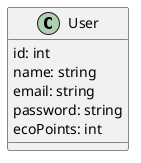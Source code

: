 @startuml

class User {
    id: int
    name: string
    email: string
    password: string
    ecoPoints: int
}

@enduml